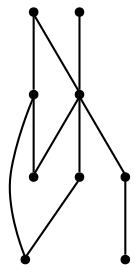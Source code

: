 graph {
  node [shape=point,comment="{\"directed\":false,\"doi\":\"10.1007/978-3-642-11805-0_9\",\"figure\":\"1 (1)\"}"]

  v0 [pos="1106.1131454822628,759.37225126016"]
  v1 [pos="1113.2226066057071,628.4016896257497"]
  v2 [pos="1115.832910546591,963.7361654724737"]
  v3 [pos="966.9951308139536,628.4016896257497"]
  v4 [pos="956.5769793310831,965.0011974604442"]
  v5 [pos="963.0547018539073,747.1615443065912"]
  v6 [pos="885.6283888528512,964.9845338917742"]
  v7 [pos="821.3118129818938,628.4016896257497"]
  v8 [pos="817.3046725783236,964.9845338917742"]

  v8 -- v6 [id="-3",pos="817.3046725783236,964.9845338917742 885.6283888528512,964.9845338917742 885.6283888528512,964.9845338917742 885.6283888528512,964.9845338917742"]
  v6 -- v4 [id="-4",pos="885.6283888528512,964.9845338917742 956.5769793310831,965.0011974604442 956.5769793310831,965.0011974604442 956.5769793310831,965.0011974604442"]
  v4 -- v2 [id="-5",pos="956.5769793310831,965.0011974604442 1115.832910546591,963.7361654724737 1115.832910546591,963.7361654724737 1115.832910546591,963.7361654724737"]
  v7 -- v3 [id="-8",pos="821.3118129818938,628.4016896257497 966.9951308139536,628.4016896257497 966.9951308139536,628.4016896257497 966.9951308139536,628.4016896257497"]
  v3 -- v1 [id="-9",pos="966.9951308139536,628.4016896257497 1113.2226066057071,628.4016896257497 1113.2226066057071,628.4016896257497 1113.2226066057071,628.4016896257497"]
  v0 -- v1 [id="-12",pos="1106.1131454822628,759.37225126016 1103.6441656279526,741.8326901833213 1107.097456765709,724.0383272249228 1115.275232146507,698.8534771235302 1126.3668288120002,664.6911261047978 1110.8593608767487,622.2506703386402 1113.2226066057071,628.4016896257497"]
  v7 -- v6 [id="-14",pos="821.3118129818938,628.4016896257497 836.4178351823673,636.4014746155401 847.5219024658203,658.6721433389065 854.0059239232262,686.815765997376 856.4702071078988,697.5155579229797 857.6336012374522,709.1945571128767 858.88867985925,720.073705006609 861.1195207107899,739.5390428639421 858.313249916254,760.4132790921914 856.7454514614371,779.8745464594676 853.5305770519168,819.8556630144215 857.0665062482966,858.0363509361189 866.8070768844249,896.9380244091302 872.5196379195812,919.7671134871665 875.617822975336,943.6965069086864 885.6283888528512,964.9845338917742"]
  v6 -- v5 [id="-15",pos="885.6283888528512,964.9845338917742 890.7498998597611,958.1767664745599 888.3773011673328,943.8092086021345 887.9478283549464,935.9895427973582 887.4474129965139,926.7820942888355 886.6010016153025,917.4995961198902 886.346626459166,908.2837522256253 885.6211037214412,881.8283653182211 888.6650161388308,857.1650116583313 894.4818595353946,831.0764776672979 897.7134038525958,816.5962181014243 903.7262141028116,799.8568365540166 912.7537326191747,786.7686845875749 918.5413718644962,778.3781325523298 924.5249779634697,771.64248913081 934.0987858971883,763.8228233260337 941.6419191227402,757.6456002591835 949.2183921636537,752.9604662037858 963.0547018539073,747.1615443065912"]
  v6 -- v0 [id="-16",pos="885.6283888528512,964.9845338917742 894.7779094607331,963.8039645724825 901.1826534182526,956.2595656577986 905.352420860113,942.6463204740272 909.7348250633062,928.3202307190556 915.4849252035451,912.7312714239563 923.294904203193,900.0514404913391 955.5397229571674,847.7199482927417 985.3910738213117,856.3565105707958 1017.2981678807457,838.9460069752702 1041.8538962785588,825.5495153870245 1059.0667212197945,814.2246488320706 1106.1131454822628,759.37225126016"]
  v3 -- v5 [id="-19",pos="966.9951308139536,628.4016896257497 966.6063147611396,635.7471433389065 965.4471199213071,643.2457492404513 963.1287302416424,650.3899681014243 951.7869577097338,685.3318179660372 949.5352476607922,706.0478138933277 963.0547018539073,747.1615443065912"]
}